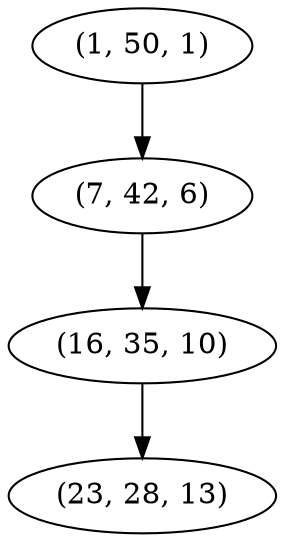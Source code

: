 digraph tree {
    "(1, 50, 1)";
    "(7, 42, 6)";
    "(16, 35, 10)";
    "(23, 28, 13)";
    "(1, 50, 1)" -> "(7, 42, 6)";
    "(7, 42, 6)" -> "(16, 35, 10)";
    "(16, 35, 10)" -> "(23, 28, 13)";
}
